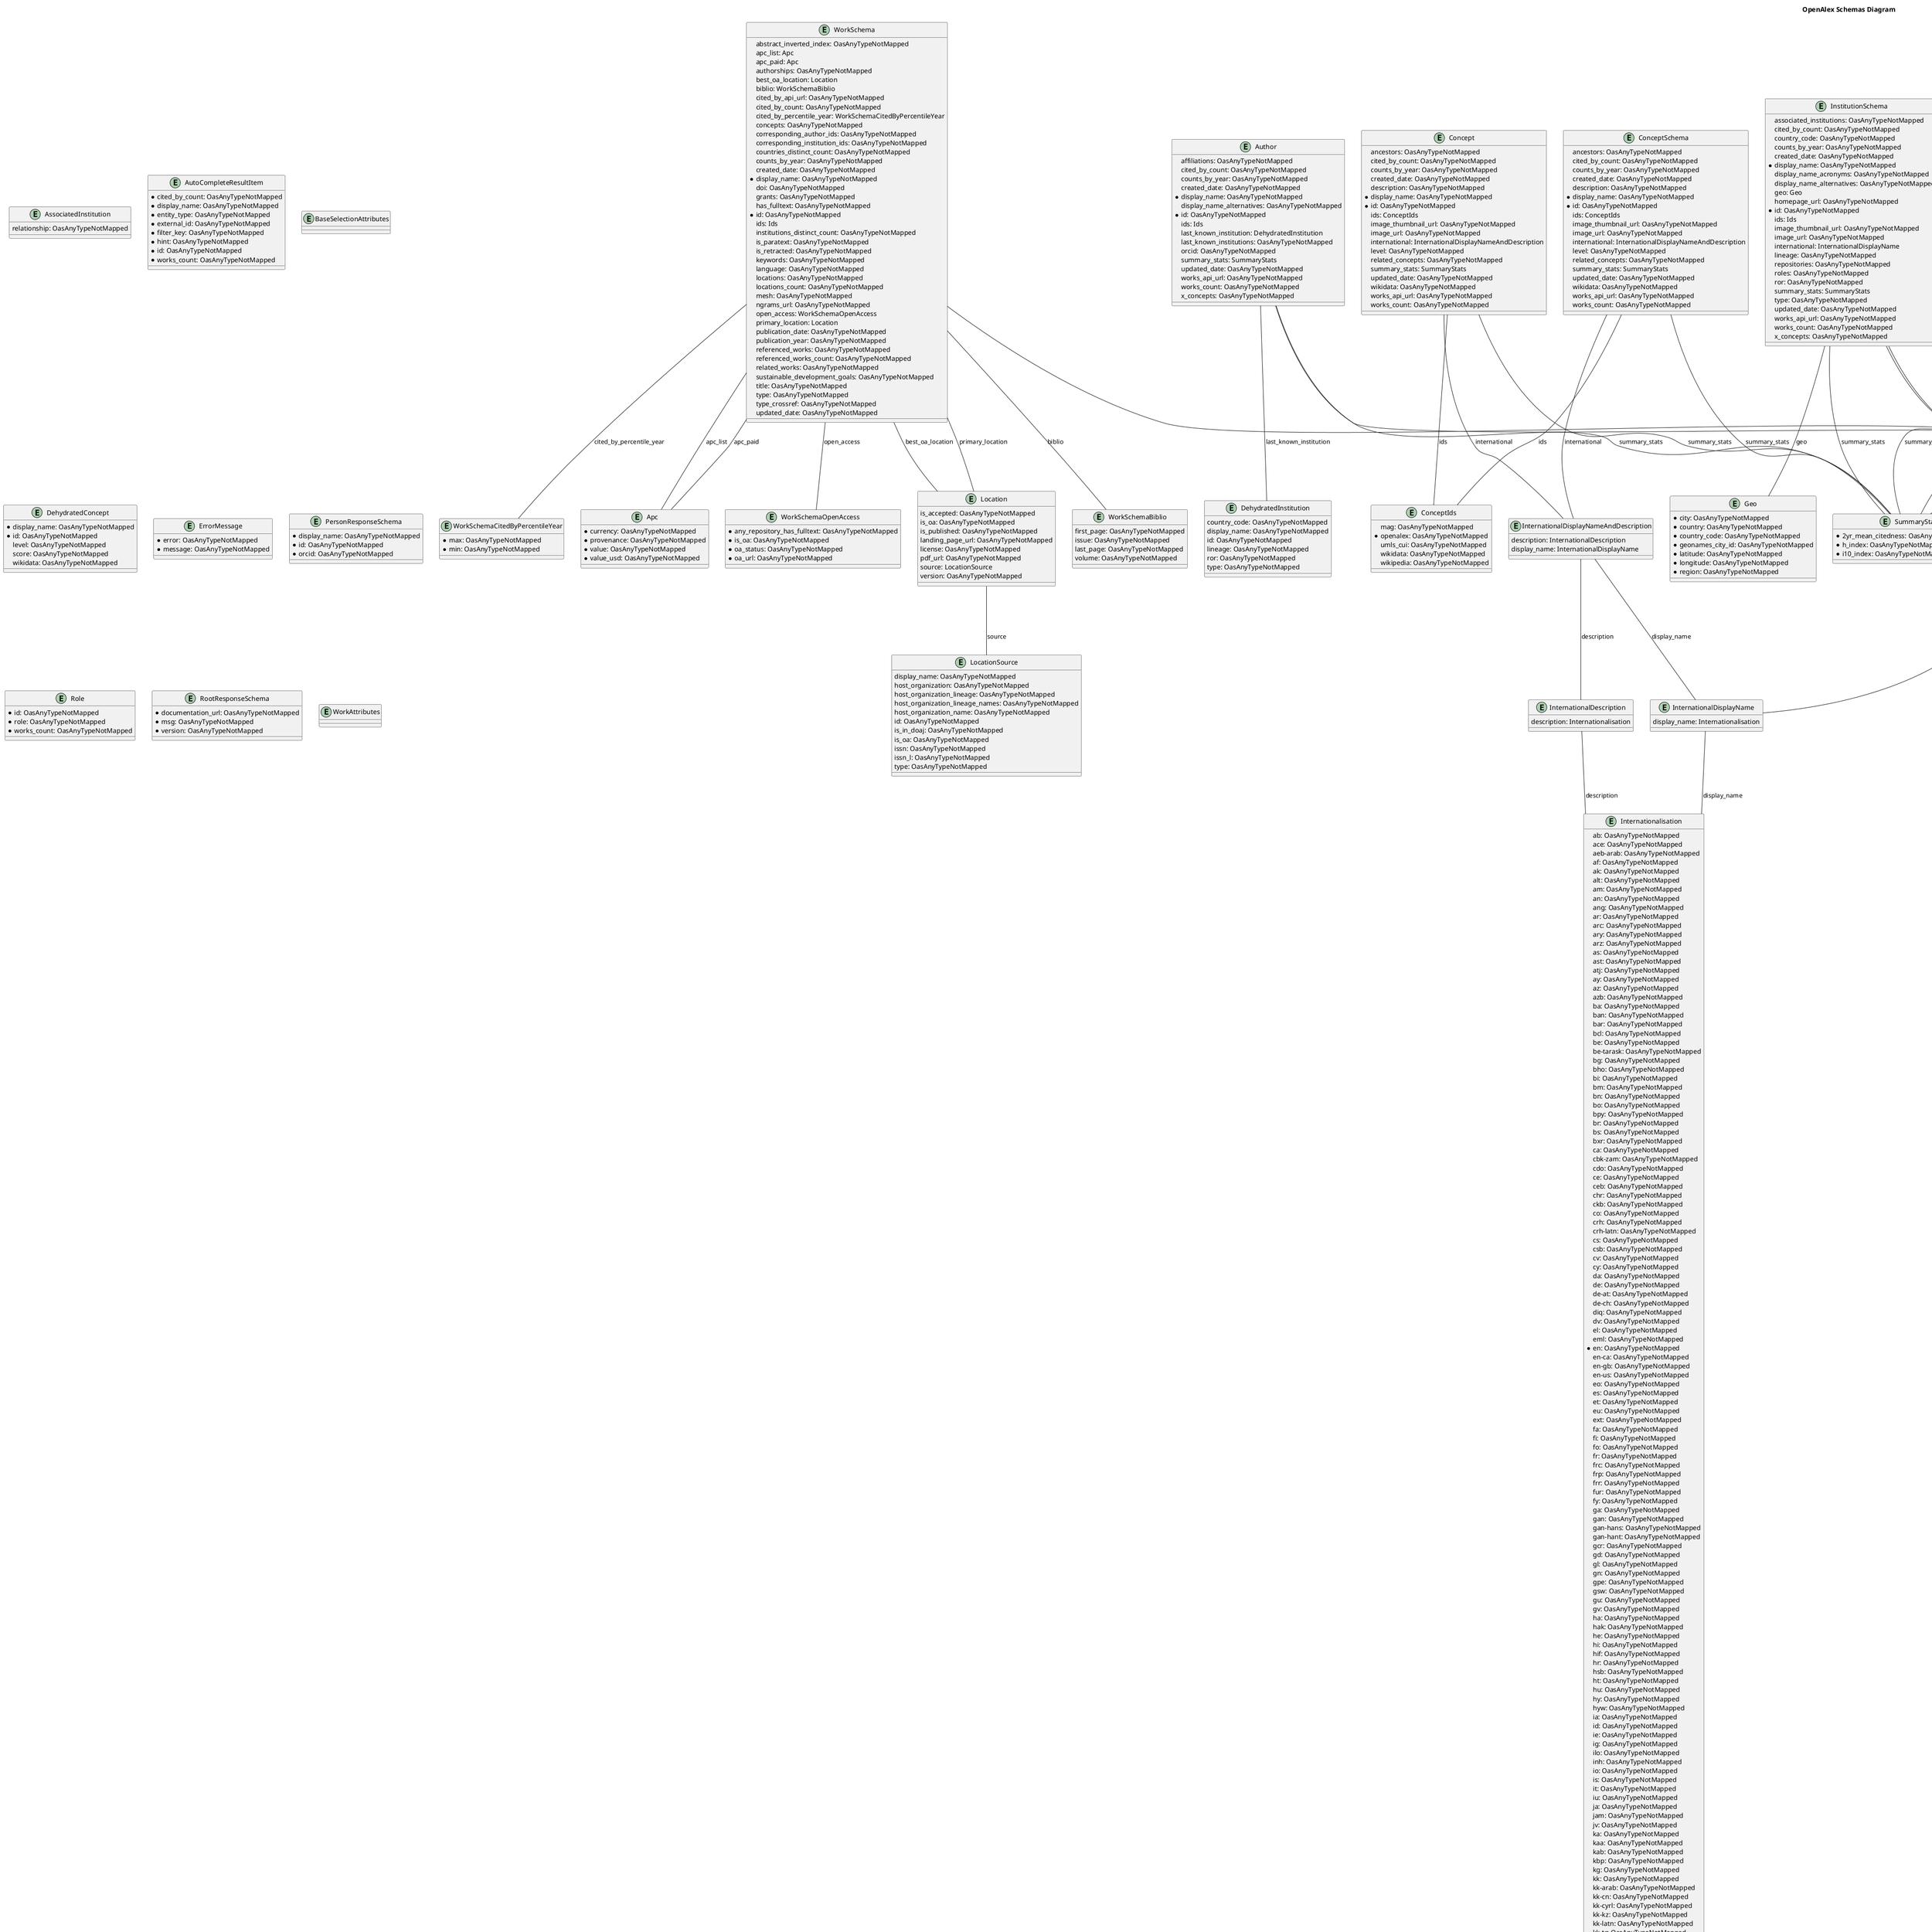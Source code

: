 @startuml

title OpenAlex Schemas Diagram

entity Apc {
    * currency: OasAnyTypeNotMapped
    * provenance: OasAnyTypeNotMapped
    * value: OasAnyTypeNotMapped
    * value_usd: OasAnyTypeNotMapped
}

entity AssociatedInstitution {
    relationship: OasAnyTypeNotMapped
}

entity Author {
    affiliations: OasAnyTypeNotMapped
    cited_by_count: OasAnyTypeNotMapped
    counts_by_year: OasAnyTypeNotMapped
    created_date: OasAnyTypeNotMapped
    * display_name: OasAnyTypeNotMapped
    display_name_alternatives: OasAnyTypeNotMapped
    * id: OasAnyTypeNotMapped
    ids: Ids
    last_known_institution: DehydratedInstitution
    last_known_institutions: OasAnyTypeNotMapped
    orcid: OasAnyTypeNotMapped
    summary_stats: SummaryStats
    updated_date: OasAnyTypeNotMapped
    works_api_url: OasAnyTypeNotMapped
    works_count: OasAnyTypeNotMapped
    x_concepts: OasAnyTypeNotMapped
}

entity AuthorsResponseSchema {
    * group_by: OasAnyTypeNotMapped
    * meta: Meta
    results: OasAnyTypeNotMapped
}

entity AutoCompleteResultItem {
    * cited_by_count: OasAnyTypeNotMapped
    * display_name: OasAnyTypeNotMapped
    * entity_type: OasAnyTypeNotMapped
    * external_id: OasAnyTypeNotMapped
    * filter_key: OasAnyTypeNotMapped
    * hint: OasAnyTypeNotMapped
    * id: OasAnyTypeNotMapped
    * works_count: OasAnyTypeNotMapped
}

entity AutoCompleteResultSchema {
    * meta: Meta
    * results: OasAnyTypeNotMapped
}

entity BaseSelectionAttributes {
}

entity Concept {
    ancestors: OasAnyTypeNotMapped
    cited_by_count: OasAnyTypeNotMapped
    counts_by_year: OasAnyTypeNotMapped
    created_date: OasAnyTypeNotMapped
    description: OasAnyTypeNotMapped
    * display_name: OasAnyTypeNotMapped
    * id: OasAnyTypeNotMapped
    ids: ConceptIds
    image_thumbnail_url: OasAnyTypeNotMapped
    image_url: OasAnyTypeNotMapped
    international: InternationalDisplayNameAndDescription
    level: OasAnyTypeNotMapped
    related_concepts: OasAnyTypeNotMapped
    summary_stats: SummaryStats
    updated_date: OasAnyTypeNotMapped
    wikidata: OasAnyTypeNotMapped
    works_api_url: OasAnyTypeNotMapped
    works_count: OasAnyTypeNotMapped
}

entity ConceptIds {
    mag: OasAnyTypeNotMapped
    * openalex: OasAnyTypeNotMapped
    umls_cui: OasAnyTypeNotMapped
    wikidata: OasAnyTypeNotMapped
    wikipedia: OasAnyTypeNotMapped
}

entity ConceptSchema {
    ancestors: OasAnyTypeNotMapped
    cited_by_count: OasAnyTypeNotMapped
    counts_by_year: OasAnyTypeNotMapped
    created_date: OasAnyTypeNotMapped
    description: OasAnyTypeNotMapped
    * display_name: OasAnyTypeNotMapped
    * id: OasAnyTypeNotMapped
    ids: ConceptIds
    image_thumbnail_url: OasAnyTypeNotMapped
    image_url: OasAnyTypeNotMapped
    international: InternationalDisplayNameAndDescription
    level: OasAnyTypeNotMapped
    related_concepts: OasAnyTypeNotMapped
    summary_stats: SummaryStats
    updated_date: OasAnyTypeNotMapped
    wikidata: OasAnyTypeNotMapped
    works_api_url: OasAnyTypeNotMapped
    works_count: OasAnyTypeNotMapped
}

entity ConceptsResponseSchema {
    group_by: OasAnyTypeNotMapped
    meta: Meta
    results: OasAnyTypeNotMapped
}

entity DehydratedConcept {
    * display_name: OasAnyTypeNotMapped
    * id: OasAnyTypeNotMapped
    level: OasAnyTypeNotMapped
    score: OasAnyTypeNotMapped
    wikidata: OasAnyTypeNotMapped
}

entity DehydratedInstitution {
    country_code: OasAnyTypeNotMapped
    display_name: OasAnyTypeNotMapped
    id: OasAnyTypeNotMapped
    lineage: OasAnyTypeNotMapped
    ror: OasAnyTypeNotMapped
    type: OasAnyTypeNotMapped
}

entity ErrorMessage {
    * error: OasAnyTypeNotMapped
    * message: OasAnyTypeNotMapped
}

entity FunderSchema {
    * alternate_titles: OasAnyTypeNotMapped
    cited_by_count: OasAnyTypeNotMapped
    country_code: OasAnyTypeNotMapped
    counts_by_year: OasAnyTypeNotMapped
    created_date: OasAnyTypeNotMapped
    description: OasAnyTypeNotMapped
    * display_name: OasAnyTypeNotMapped
    grants_count: OasAnyTypeNotMapped
    homepage_url: OasAnyTypeNotMapped
    * id: OasAnyTypeNotMapped
    ids: Ids
    image_thumbnail_url: OasAnyTypeNotMapped
    image_url: OasAnyTypeNotMapped
    relevance_score: OasAnyTypeNotMapped
    roles: OasAnyTypeNotMapped
    summary_stats: SummaryStats
    updated_date: OasAnyTypeNotMapped
    works_count: OasAnyTypeNotMapped
}

entity FundersArray {
    * group_by: OasAnyTypeNotMapped
    * meta: Meta
    results: OasAnyTypeNotMapped
}

entity Geo {
    * city: OasAnyTypeNotMapped
    * country: OasAnyTypeNotMapped
    * country_code: OasAnyTypeNotMapped
    * geonames_city_id: OasAnyTypeNotMapped
    * latitude: OasAnyTypeNotMapped
    * longitude: OasAnyTypeNotMapped
    * region: OasAnyTypeNotMapped
}

entity Ids {
    crossref: OasAnyTypeNotMapped
    doi: OasAnyTypeNotMapped
    fatcat: OasAnyTypeNotMapped
    grid: OasAnyTypeNotMapped
    issn: OasAnyTypeNotMapped
    issn_l: OasAnyTypeNotMapped
    mag: OasAnyTypeNotMapped
    * openalex: OasAnyTypeNotMapped
    orcid: OasAnyTypeNotMapped
    pmcid: OasAnyTypeNotMapped
    pmid: OasAnyTypeNotMapped
    ror: OasAnyTypeNotMapped
    scopus: OasAnyTypeNotMapped
    wikidata: OasAnyTypeNotMapped
    wikipedia: OasAnyTypeNotMapped
}

entity InstitutionSchema {
    associated_institutions: OasAnyTypeNotMapped
    cited_by_count: OasAnyTypeNotMapped
    country_code: OasAnyTypeNotMapped
    counts_by_year: OasAnyTypeNotMapped
    created_date: OasAnyTypeNotMapped
    * display_name: OasAnyTypeNotMapped
    display_name_acronyms: OasAnyTypeNotMapped
    display_name_alternatives: OasAnyTypeNotMapped
    geo: Geo
    homepage_url: OasAnyTypeNotMapped
    * id: OasAnyTypeNotMapped
    ids: Ids
    image_thumbnail_url: OasAnyTypeNotMapped
    image_url: OasAnyTypeNotMapped
    international: InternationalDisplayName
    lineage: OasAnyTypeNotMapped
    repositories: OasAnyTypeNotMapped
    roles: OasAnyTypeNotMapped
    ror: OasAnyTypeNotMapped
    summary_stats: SummaryStats
    type: OasAnyTypeNotMapped
    updated_date: OasAnyTypeNotMapped
    works_api_url: OasAnyTypeNotMapped
    works_count: OasAnyTypeNotMapped
    x_concepts: OasAnyTypeNotMapped
}

entity InstitutionsResponseSchema {
    * group_by: OasAnyTypeNotMapped
    * meta: Meta
    results: OasAnyTypeNotMapped
}

entity InternationalDescription {
    description: Internationalisation
}

entity InternationalDisplayName {
    display_name: Internationalisation
}

entity InternationalDisplayNameAndDescription {
    description: InternationalDescription
    display_name: InternationalDisplayName
}

entity Internationalisation {
    ab: OasAnyTypeNotMapped
    ace: OasAnyTypeNotMapped
    aeb-arab: OasAnyTypeNotMapped
    af: OasAnyTypeNotMapped
    ak: OasAnyTypeNotMapped
    alt: OasAnyTypeNotMapped
    am: OasAnyTypeNotMapped
    an: OasAnyTypeNotMapped
    ang: OasAnyTypeNotMapped
    ar: OasAnyTypeNotMapped
    arc: OasAnyTypeNotMapped
    ary: OasAnyTypeNotMapped
    arz: OasAnyTypeNotMapped
    as: OasAnyTypeNotMapped
    ast: OasAnyTypeNotMapped
    atj: OasAnyTypeNotMapped
    ay: OasAnyTypeNotMapped
    az: OasAnyTypeNotMapped
    azb: OasAnyTypeNotMapped
    ba: OasAnyTypeNotMapped
    ban: OasAnyTypeNotMapped
    bar: OasAnyTypeNotMapped
    bcl: OasAnyTypeNotMapped
    be: OasAnyTypeNotMapped
    be-tarask: OasAnyTypeNotMapped
    bg: OasAnyTypeNotMapped
    bho: OasAnyTypeNotMapped
    bi: OasAnyTypeNotMapped
    bm: OasAnyTypeNotMapped
    bn: OasAnyTypeNotMapped
    bo: OasAnyTypeNotMapped
    bpy: OasAnyTypeNotMapped
    br: OasAnyTypeNotMapped
    bs: OasAnyTypeNotMapped
    bxr: OasAnyTypeNotMapped
    ca: OasAnyTypeNotMapped
    cbk-zam: OasAnyTypeNotMapped
    cdo: OasAnyTypeNotMapped
    ce: OasAnyTypeNotMapped
    ceb: OasAnyTypeNotMapped
    chr: OasAnyTypeNotMapped
    ckb: OasAnyTypeNotMapped
    co: OasAnyTypeNotMapped
    crh: OasAnyTypeNotMapped
    crh-latn: OasAnyTypeNotMapped
    cs: OasAnyTypeNotMapped
    csb: OasAnyTypeNotMapped
    cv: OasAnyTypeNotMapped
    cy: OasAnyTypeNotMapped
    da: OasAnyTypeNotMapped
    de: OasAnyTypeNotMapped
    de-at: OasAnyTypeNotMapped
    de-ch: OasAnyTypeNotMapped
    diq: OasAnyTypeNotMapped
    dv: OasAnyTypeNotMapped
    el: OasAnyTypeNotMapped
    eml: OasAnyTypeNotMapped
    * en: OasAnyTypeNotMapped
    en-ca: OasAnyTypeNotMapped
    en-gb: OasAnyTypeNotMapped
    en-us: OasAnyTypeNotMapped
    eo: OasAnyTypeNotMapped
    es: OasAnyTypeNotMapped
    et: OasAnyTypeNotMapped
    eu: OasAnyTypeNotMapped
    ext: OasAnyTypeNotMapped
    fa: OasAnyTypeNotMapped
    fi: OasAnyTypeNotMapped
    fo: OasAnyTypeNotMapped
    fr: OasAnyTypeNotMapped
    frc: OasAnyTypeNotMapped
    frp: OasAnyTypeNotMapped
    frr: OasAnyTypeNotMapped
    fur: OasAnyTypeNotMapped
    fy: OasAnyTypeNotMapped
    ga: OasAnyTypeNotMapped
    gan: OasAnyTypeNotMapped
    gan-hans: OasAnyTypeNotMapped
    gan-hant: OasAnyTypeNotMapped
    gcr: OasAnyTypeNotMapped
    gd: OasAnyTypeNotMapped
    gl: OasAnyTypeNotMapped
    gn: OasAnyTypeNotMapped
    gpe: OasAnyTypeNotMapped
    gsw: OasAnyTypeNotMapped
    gu: OasAnyTypeNotMapped
    gv: OasAnyTypeNotMapped
    ha: OasAnyTypeNotMapped
    hak: OasAnyTypeNotMapped
    he: OasAnyTypeNotMapped
    hi: OasAnyTypeNotMapped
    hif: OasAnyTypeNotMapped
    hr: OasAnyTypeNotMapped
    hsb: OasAnyTypeNotMapped
    ht: OasAnyTypeNotMapped
    hu: OasAnyTypeNotMapped
    hy: OasAnyTypeNotMapped
    hyw: OasAnyTypeNotMapped
    ia: OasAnyTypeNotMapped
    id: OasAnyTypeNotMapped
    ie: OasAnyTypeNotMapped
    ig: OasAnyTypeNotMapped
    ilo: OasAnyTypeNotMapped
    inh: OasAnyTypeNotMapped
    io: OasAnyTypeNotMapped
    is: OasAnyTypeNotMapped
    it: OasAnyTypeNotMapped
    iu: OasAnyTypeNotMapped
    ja: OasAnyTypeNotMapped
    jam: OasAnyTypeNotMapped
    jv: OasAnyTypeNotMapped
    ka: OasAnyTypeNotMapped
    kaa: OasAnyTypeNotMapped
    kab: OasAnyTypeNotMapped
    kbp: OasAnyTypeNotMapped
    kg: OasAnyTypeNotMapped
    kk: OasAnyTypeNotMapped
    kk-arab: OasAnyTypeNotMapped
    kk-cn: OasAnyTypeNotMapped
    kk-cyrl: OasAnyTypeNotMapped
    kk-kz: OasAnyTypeNotMapped
    kk-latn: OasAnyTypeNotMapped
    kk-tr: OasAnyTypeNotMapped
    kl: OasAnyTypeNotMapped
    km: OasAnyTypeNotMapped
    kn: OasAnyTypeNotMapped
    ko: OasAnyTypeNotMapped
    ko-kp: OasAnyTypeNotMapped
    krc: OasAnyTypeNotMapped
    ks: OasAnyTypeNotMapped
    ksh: OasAnyTypeNotMapped
    ku: OasAnyTypeNotMapped
    ku-latn: OasAnyTypeNotMapped
    kw: OasAnyTypeNotMapped
    ky: OasAnyTypeNotMapped
    la: OasAnyTypeNotMapped
    lad: OasAnyTypeNotMapped
    lb: OasAnyTypeNotMapped
    lfn: OasAnyTypeNotMapped
    li: OasAnyTypeNotMapped
    lij: OasAnyTypeNotMapped
    lld: OasAnyTypeNotMapped
    lmo: OasAnyTypeNotMapped
    lo: OasAnyTypeNotMapped
    lt: OasAnyTypeNotMapped
    lv: OasAnyTypeNotMapped
    lzh: OasAnyTypeNotMapped
    mai: OasAnyTypeNotMapped
    mg: OasAnyTypeNotMapped
    min: OasAnyTypeNotMapped
    mk: OasAnyTypeNotMapped
    ml: OasAnyTypeNotMapped
    mn: OasAnyTypeNotMapped
    mni: OasAnyTypeNotMapped
    mr: OasAnyTypeNotMapped
    ms: OasAnyTypeNotMapped
    ms-arab: OasAnyTypeNotMapped
    mt: OasAnyTypeNotMapped
    mwl: OasAnyTypeNotMapped
    my: OasAnyTypeNotMapped
    mzn: OasAnyTypeNotMapped
    nah: OasAnyTypeNotMapped
    nan: OasAnyTypeNotMapped
    nap: OasAnyTypeNotMapped
    nb: OasAnyTypeNotMapped
    nds: OasAnyTypeNotMapped
    nds-nl: OasAnyTypeNotMapped
    ne: OasAnyTypeNotMapped
    new: OasAnyTypeNotMapped
    nia: OasAnyTypeNotMapped
    nl: OasAnyTypeNotMapped
    nn: OasAnyTypeNotMapped
    nov: OasAnyTypeNotMapped
    nqo: OasAnyTypeNotMapped
    nrm: OasAnyTypeNotMapped
    oc: OasAnyTypeNotMapped
    or: OasAnyTypeNotMapped
    os: OasAnyTypeNotMapped
    pa: OasAnyTypeNotMapped
    pam: OasAnyTypeNotMapped
    pap: OasAnyTypeNotMapped
    pcd: OasAnyTypeNotMapped
    pdc: OasAnyTypeNotMapped
    pih: OasAnyTypeNotMapped
    pl: OasAnyTypeNotMapped
    pms: OasAnyTypeNotMapped
    pnb: OasAnyTypeNotMapped
    ps: OasAnyTypeNotMapped
    pt: OasAnyTypeNotMapped
    pt-br: OasAnyTypeNotMapped
    qu: OasAnyTypeNotMapped
    rm: OasAnyTypeNotMapped
    ro: OasAnyTypeNotMapped
    ru: OasAnyTypeNotMapped
    rue: OasAnyTypeNotMapped
    rw: OasAnyTypeNotMapped
    sa: OasAnyTypeNotMapped
    sah: OasAnyTypeNotMapped
    sat: OasAnyTypeNotMapped
    sc: OasAnyTypeNotMapped
    scn: OasAnyTypeNotMapped
    sco: OasAnyTypeNotMapped
    sd: OasAnyTypeNotMapped
    se: OasAnyTypeNotMapped
    sgs: OasAnyTypeNotMapped
    sh: OasAnyTypeNotMapped
    shi: OasAnyTypeNotMapped
    si: OasAnyTypeNotMapped
    sk: OasAnyTypeNotMapped
    sl: OasAnyTypeNotMapped
    smn: OasAnyTypeNotMapped
    sms: OasAnyTypeNotMapped
    so: OasAnyTypeNotMapped
    sq: OasAnyTypeNotMapped
    sr: OasAnyTypeNotMapped
    sr-ec: OasAnyTypeNotMapped
    sr-el: OasAnyTypeNotMapped
    stq: OasAnyTypeNotMapped
    su: OasAnyTypeNotMapped
    sv: OasAnyTypeNotMapped
    sw: OasAnyTypeNotMapped
    syl: OasAnyTypeNotMapped
    szl: OasAnyTypeNotMapped
    ta: OasAnyTypeNotMapped
    te: OasAnyTypeNotMapped
    tg: OasAnyTypeNotMapped
    tg-latn: OasAnyTypeNotMapped
    th: OasAnyTypeNotMapped
    ti: OasAnyTypeNotMapped
    tk: OasAnyTypeNotMapped
    tl: OasAnyTypeNotMapped
    tr: OasAnyTypeNotMapped
    ts: OasAnyTypeNotMapped
    tt: OasAnyTypeNotMapped
    tt-cyrl: OasAnyTypeNotMapped
    tw: OasAnyTypeNotMapped
    ug: OasAnyTypeNotMapped
    uk: OasAnyTypeNotMapped
    ur: OasAnyTypeNotMapped
    uz: OasAnyTypeNotMapped
    vec: OasAnyTypeNotMapped
    vi: OasAnyTypeNotMapped
    vls: OasAnyTypeNotMapped
    vo: OasAnyTypeNotMapped
    vro: OasAnyTypeNotMapped
    wa: OasAnyTypeNotMapped
    war: OasAnyTypeNotMapped
    wo: OasAnyTypeNotMapped
    wuu: OasAnyTypeNotMapped
    xmf: OasAnyTypeNotMapped
    yi: OasAnyTypeNotMapped
    yo: OasAnyTypeNotMapped
    yue: OasAnyTypeNotMapped
    za: OasAnyTypeNotMapped
    zh: OasAnyTypeNotMapped
    zh-cn: OasAnyTypeNotMapped
    zh-hans: OasAnyTypeNotMapped
    zh-hant: OasAnyTypeNotMapped
    zh-hk: OasAnyTypeNotMapped
    zh-mo: OasAnyTypeNotMapped
    zh-my: OasAnyTypeNotMapped
    zh-sg: OasAnyTypeNotMapped
    zh-tw: OasAnyTypeNotMapped
    zu: OasAnyTypeNotMapped
}

entity Location {
    is_accepted: OasAnyTypeNotMapped
    is_oa: OasAnyTypeNotMapped
    is_published: OasAnyTypeNotMapped
    landing_page_url: OasAnyTypeNotMapped
    license: OasAnyTypeNotMapped
    pdf_url: OasAnyTypeNotMapped
    source: LocationSource
    version: OasAnyTypeNotMapped
}

entity LocationSource {
    display_name: OasAnyTypeNotMapped
    host_organization: OasAnyTypeNotMapped
    host_organization_lineage: OasAnyTypeNotMapped
    host_organization_lineage_names: OasAnyTypeNotMapped
    host_organization_name: OasAnyTypeNotMapped
    id: OasAnyTypeNotMapped
    is_in_doaj: OasAnyTypeNotMapped
    is_oa: OasAnyTypeNotMapped
    issn: OasAnyTypeNotMapped
    issn_l: OasAnyTypeNotMapped
    type: OasAnyTypeNotMapped
}

entity Meta {
    * count: OasAnyTypeNotMapped
    * db_response_time_ms: OasAnyTypeNotMapped
    * groups_count: OasAnyTypeNotMapped
    * page: OasAnyTypeNotMapped
    * per_page: OasAnyTypeNotMapped
}

entity NgramMeta {
    * count: OasAnyTypeNotMapped
    doi: OasAnyTypeNotMapped
    * openalex_id: OasAnyTypeNotMapped
}

entity PersonResponseSchema {
    * display_name: OasAnyTypeNotMapped
    * id: OasAnyTypeNotMapped
    * orcid: OasAnyTypeNotMapped
}

entity PublisherSchema {
    alternate_titles: OasAnyTypeNotMapped
    cited_by_count: OasAnyTypeNotMapped
    country_codes: OasAnyTypeNotMapped
    counts_by_year: OasAnyTypeNotMapped
    created_date: OasAnyTypeNotMapped
    * display_name: OasAnyTypeNotMapped
    hierarchy_level: OasAnyTypeNotMapped
    homepage_url: OasAnyTypeNotMapped
    * id: OasAnyTypeNotMapped
    ids: Ids
    image_thumbnail_url: OasAnyTypeNotMapped
    image_url: OasAnyTypeNotMapped
    lineage: OasAnyTypeNotMapped
    parent_publisher: PublisherSchemaParentPublisher
    roles: OasAnyTypeNotMapped
    sources_api_url: OasAnyTypeNotMapped
    summary_stats: SummaryStats
    updated_date: OasAnyTypeNotMapped
    works_count: OasAnyTypeNotMapped
}

entity PublisherSchemaParentPublisher {
    display_name: OasAnyTypeNotMapped
    id: OasAnyTypeNotMapped
}

entity PublishersResponseSchema {
    * group_by: OasAnyTypeNotMapped
    * meta: Meta
    * results: OasAnyTypeNotMapped
}

entity Role {
    * id: OasAnyTypeNotMapped
    * role: OasAnyTypeNotMapped
    * works_count: OasAnyTypeNotMapped
}

entity RootResponseSchema {
    * documentation_url: OasAnyTypeNotMapped
    * msg: OasAnyTypeNotMapped
    * version: OasAnyTypeNotMapped
}

entity SourceSchema {
    abbreviated_title: OasAnyTypeNotMapped
    alternate_titles: OasAnyTypeNotMapped
    apc_prices: Map
    apc_usd: OasAnyTypeNotMapped
    cited_by_count: OasAnyTypeNotMapped
    country_code: OasAnyTypeNotMapped
    counts_by_year: OasAnyTypeNotMapped
    created_date: OasAnyTypeNotMapped
    * display_name: OasAnyTypeNotMapped
    homepage_url: OasAnyTypeNotMapped
    host_organization: OasAnyTypeNotMapped
    host_organization_lineage: OasAnyTypeNotMapped
    host_organization_name: OasAnyTypeNotMapped
    * id: OasAnyTypeNotMapped
    ids: Ids
    is_in_doaj: OasAnyTypeNotMapped
    is_oa: OasAnyTypeNotMapped
    issn: OasAnyTypeNotMapped
    issn_l: OasAnyTypeNotMapped
    societies: OasAnyTypeNotMapped
    summary_stats: SummaryStats
    type: OasAnyTypeNotMapped
    updated_date: OasAnyTypeNotMapped
    works_api_url: OasAnyTypeNotMapped
    works_count: OasAnyTypeNotMapped
    x_concepts: OasAnyTypeNotMapped
}

entity SourcesArray {
    group_by: OasAnyTypeNotMapped
    meta: Meta
    results: OasAnyTypeNotMapped
}

entity SummaryStats {
    * 2yr_mean_citedness: OasAnyTypeNotMapped
    * h_index: OasAnyTypeNotMapped
    * i10_index: OasAnyTypeNotMapped
}

entity WorkAttributes {
}

entity WorkNgramsSchema {
    meta: NgramMeta
    ngrams: OasAnyTypeNotMapped
}

entity WorkSchema {
    abstract_inverted_index: OasAnyTypeNotMapped
    apc_list: Apc
    apc_paid: Apc
    authorships: OasAnyTypeNotMapped
    best_oa_location: Location
    biblio: WorkSchemaBiblio
    cited_by_api_url: OasAnyTypeNotMapped
    cited_by_count: OasAnyTypeNotMapped
    cited_by_percentile_year: WorkSchemaCitedByPercentileYear
    concepts: OasAnyTypeNotMapped
    corresponding_author_ids: OasAnyTypeNotMapped
    corresponding_institution_ids: OasAnyTypeNotMapped
    countries_distinct_count: OasAnyTypeNotMapped
    counts_by_year: OasAnyTypeNotMapped
    created_date: OasAnyTypeNotMapped
    * display_name: OasAnyTypeNotMapped
    doi: OasAnyTypeNotMapped
    grants: OasAnyTypeNotMapped
    has_fulltext: OasAnyTypeNotMapped
    * id: OasAnyTypeNotMapped
    ids: Ids
    institutions_distinct_count: OasAnyTypeNotMapped
    is_paratext: OasAnyTypeNotMapped
    is_retracted: OasAnyTypeNotMapped
    keywords: OasAnyTypeNotMapped
    language: OasAnyTypeNotMapped
    locations: OasAnyTypeNotMapped
    locations_count: OasAnyTypeNotMapped
    mesh: OasAnyTypeNotMapped
    ngrams_url: OasAnyTypeNotMapped
    open_access: WorkSchemaOpenAccess
    primary_location: Location
    publication_date: OasAnyTypeNotMapped
    publication_year: OasAnyTypeNotMapped
    referenced_works: OasAnyTypeNotMapped
    referenced_works_count: OasAnyTypeNotMapped
    related_works: OasAnyTypeNotMapped
    sustainable_development_goals: OasAnyTypeNotMapped
    title: OasAnyTypeNotMapped
    type: OasAnyTypeNotMapped
    type_crossref: OasAnyTypeNotMapped
    updated_date: OasAnyTypeNotMapped
}

entity WorkSchemaBiblio {
    first_page: OasAnyTypeNotMapped
    issue: OasAnyTypeNotMapped
    last_page: OasAnyTypeNotMapped
    volume: OasAnyTypeNotMapped
}

entity WorkSchemaCitedByPercentileYear {
    * max: OasAnyTypeNotMapped
    * min: OasAnyTypeNotMapped
}

entity WorkSchemaOpenAccess {
    * any_repository_has_fulltext: OasAnyTypeNotMapped
    * is_oa: OasAnyTypeNotMapped
    * oa_status: OasAnyTypeNotMapped
    * oa_url: OasAnyTypeNotMapped
}

entity WorksResponseSchema {
    group_by: OasAnyTypeNotMapped
    * meta: Meta
    * results: OasAnyTypeNotMapped
}


SourceSchema -- Ids : ids
SourceSchema -- SummaryStats : summary_stats
AuthorsResponseSchema -- Meta : meta
InstitutionSchema -- Geo : geo
InstitutionSchema -- Ids : ids
InstitutionSchema -- InternationalDisplayName : international
InstitutionSchema -- SummaryStats : summary_stats
AutoCompleteResultSchema -- Meta : meta
PublishersResponseSchema -- Meta : meta
ConceptSchema -- ConceptIds : ids
ConceptSchema -- InternationalDisplayNameAndDescription : international
ConceptSchema -- SummaryStats : summary_stats
FunderSchema -- Ids : ids
FunderSchema -- SummaryStats : summary_stats
PublisherSchema -- Ids : ids
PublisherSchema -- PublisherSchemaParentPublisher : parent_publisher
PublisherSchema -- SummaryStats : summary_stats
WorkSchema -- Apc : apc_list
WorkSchema -- Apc : apc_paid
WorkSchema -- Location : best_oa_location
WorkSchema -- WorkSchemaBiblio : biblio
WorkSchema -- WorkSchemaCitedByPercentileYear : cited_by_percentile_year
WorkSchema -- Ids : ids
WorkSchema -- WorkSchemaOpenAccess : open_access
WorkSchema -- Location : primary_location
InternationalDescription -- Internationalisation : description
SourcesArray -- Meta : meta
Concept -- ConceptIds : ids
Concept -- InternationalDisplayNameAndDescription : international
Concept -- SummaryStats : summary_stats
WorksResponseSchema -- Meta : meta
ConceptsResponseSchema -- Meta : meta
InstitutionsResponseSchema -- Meta : meta
InternationalDisplayName -- Internationalisation : display_name
WorkNgramsSchema -- NgramMeta : meta
Author -- Ids : ids
Author -- DehydratedInstitution : last_known_institution
Author -- SummaryStats : summary_stats
InternationalDisplayNameAndDescription -- InternationalDescription : description
InternationalDisplayNameAndDescription -- InternationalDisplayName : display_name
FundersArray -- Meta : meta
Location -- LocationSource : source

@enduml